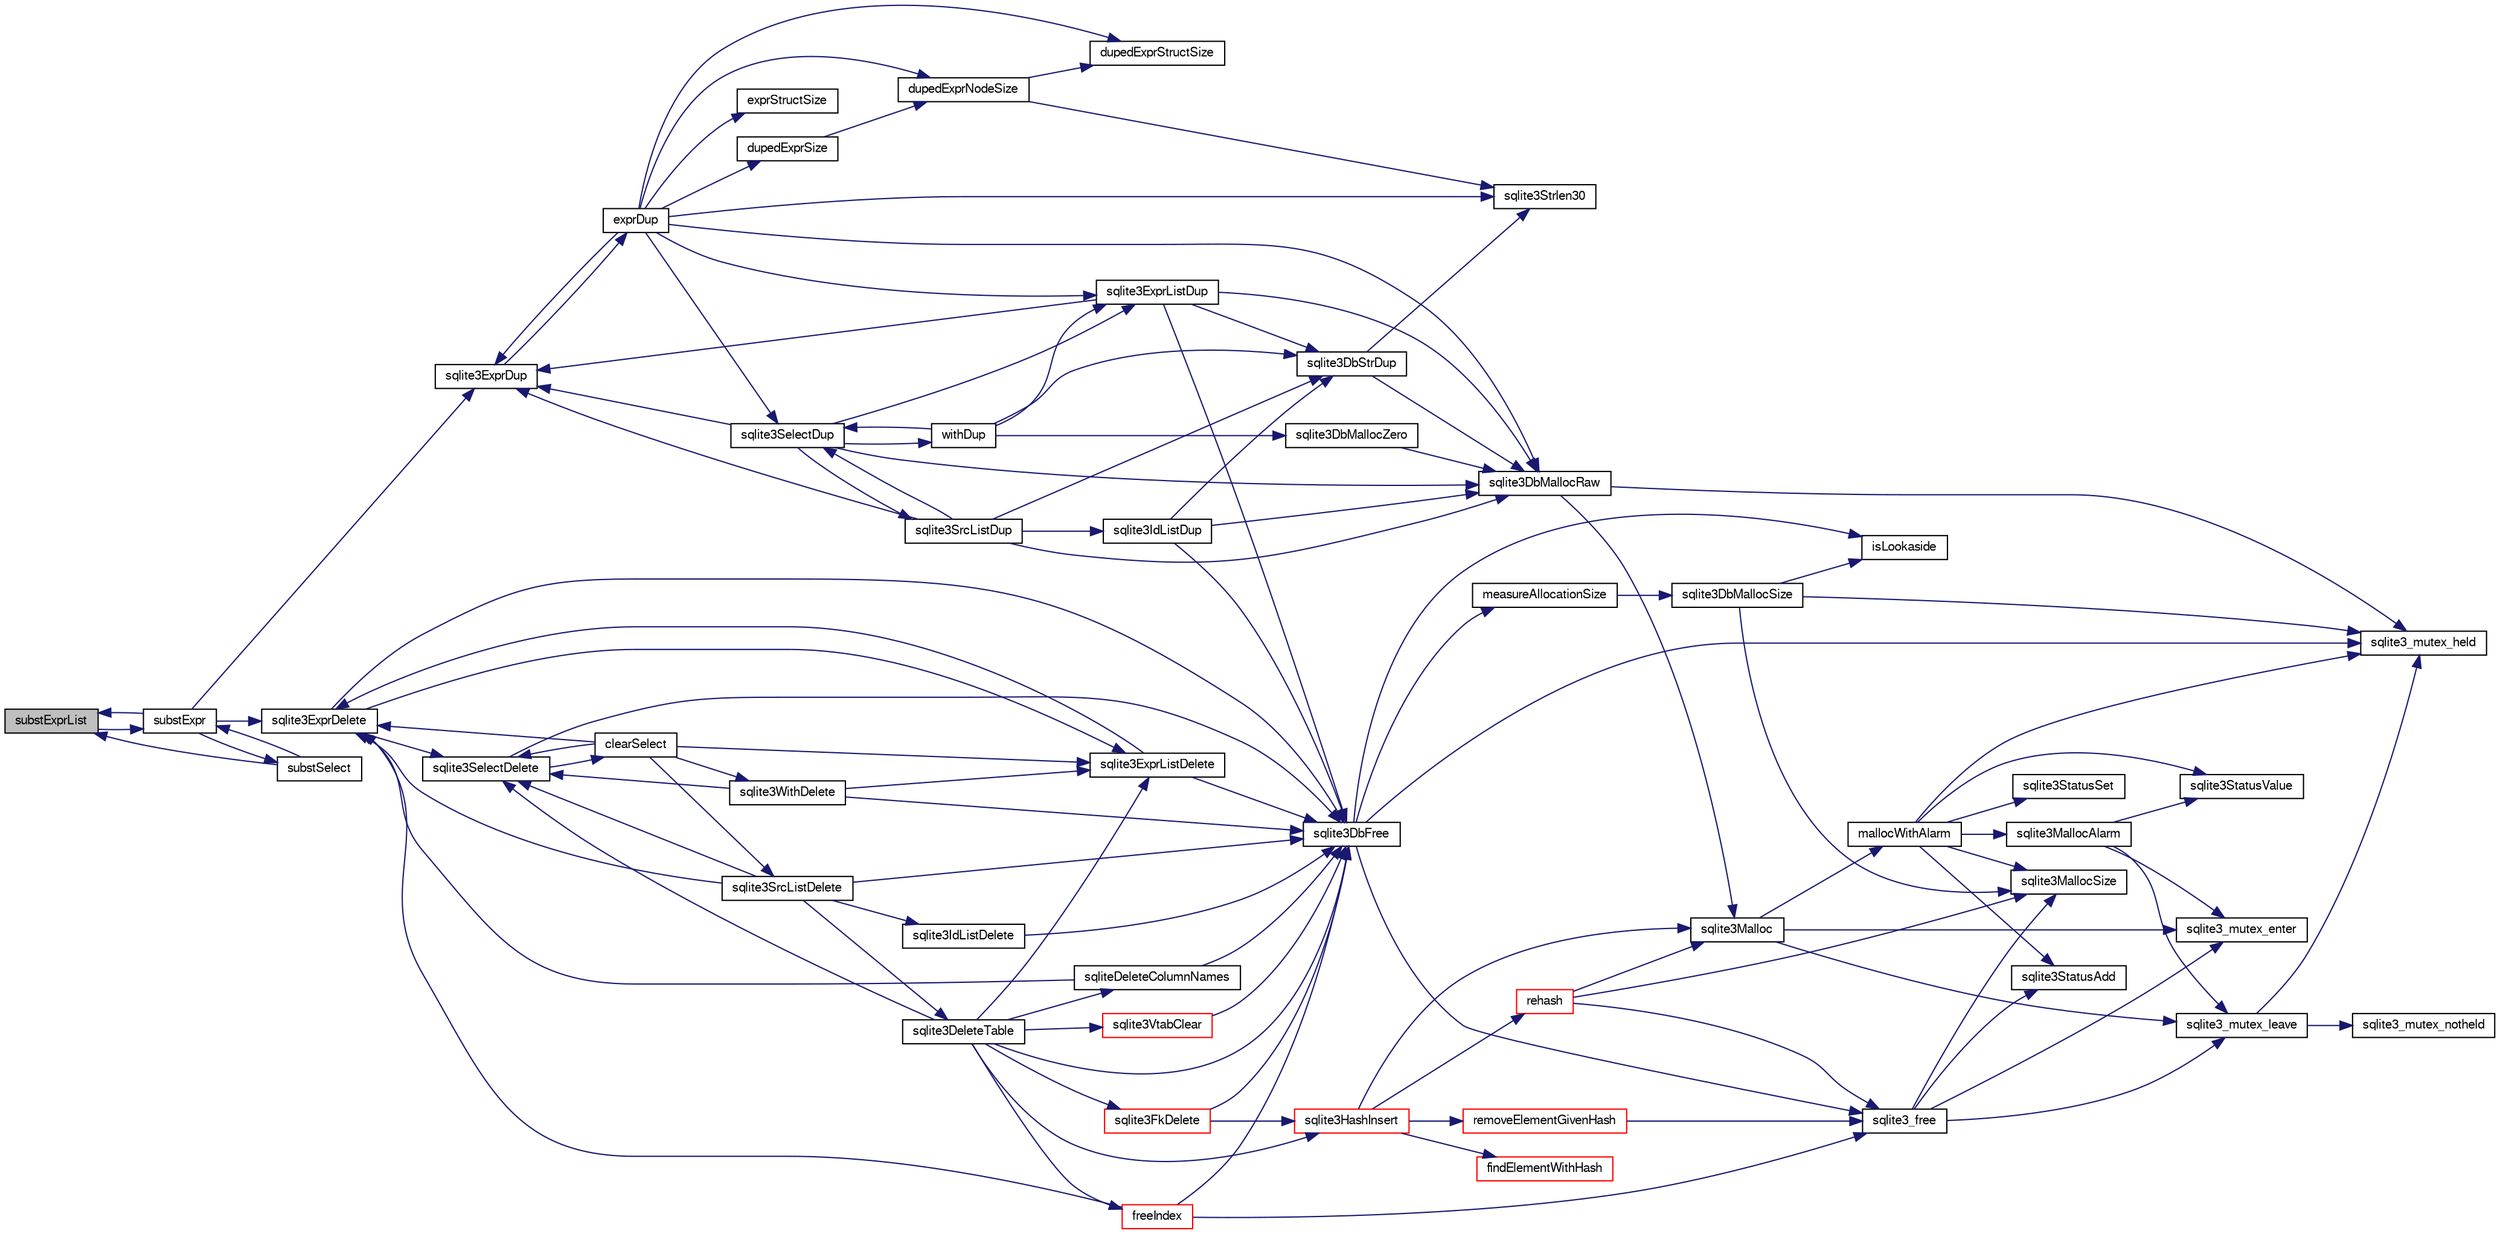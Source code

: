 digraph "substExprList"
{
  edge [fontname="FreeSans",fontsize="10",labelfontname="FreeSans",labelfontsize="10"];
  node [fontname="FreeSans",fontsize="10",shape=record];
  rankdir="LR";
  Node830587 [label="substExprList",height=0.2,width=0.4,color="black", fillcolor="grey75", style="filled", fontcolor="black"];
  Node830587 -> Node830588 [color="midnightblue",fontsize="10",style="solid",fontname="FreeSans"];
  Node830588 [label="substExpr",height=0.2,width=0.4,color="black", fillcolor="white", style="filled",URL="$sqlite3_8c.html#a7e30cc0ad46f01288c342a4e378d9484"];
  Node830588 -> Node830589 [color="midnightblue",fontsize="10",style="solid",fontname="FreeSans"];
  Node830589 [label="sqlite3ExprDup",height=0.2,width=0.4,color="black", fillcolor="white", style="filled",URL="$sqlite3_8c.html#a509095508224c9f99698d86205234209"];
  Node830589 -> Node830590 [color="midnightblue",fontsize="10",style="solid",fontname="FreeSans"];
  Node830590 [label="exprDup",height=0.2,width=0.4,color="black", fillcolor="white", style="filled",URL="$sqlite3_8c.html#a89f473c64253ae0a76749f543466a05a"];
  Node830590 -> Node830591 [color="midnightblue",fontsize="10",style="solid",fontname="FreeSans"];
  Node830591 [label="sqlite3DbMallocRaw",height=0.2,width=0.4,color="black", fillcolor="white", style="filled",URL="$sqlite3_8c.html#abbe8be0cf7175e11ddc3e2218fad924e"];
  Node830591 -> Node830592 [color="midnightblue",fontsize="10",style="solid",fontname="FreeSans"];
  Node830592 [label="sqlite3_mutex_held",height=0.2,width=0.4,color="black", fillcolor="white", style="filled",URL="$sqlite3_8c.html#acf77da68932b6bc163c5e68547ecc3e7"];
  Node830591 -> Node830593 [color="midnightblue",fontsize="10",style="solid",fontname="FreeSans"];
  Node830593 [label="sqlite3Malloc",height=0.2,width=0.4,color="black", fillcolor="white", style="filled",URL="$sqlite3_8c.html#a361a2eaa846b1885f123abe46f5d8b2b"];
  Node830593 -> Node830594 [color="midnightblue",fontsize="10",style="solid",fontname="FreeSans"];
  Node830594 [label="sqlite3_mutex_enter",height=0.2,width=0.4,color="black", fillcolor="white", style="filled",URL="$sqlite3_8c.html#a1c12cde690bd89f104de5cbad12a6bf5"];
  Node830593 -> Node830595 [color="midnightblue",fontsize="10",style="solid",fontname="FreeSans"];
  Node830595 [label="mallocWithAlarm",height=0.2,width=0.4,color="black", fillcolor="white", style="filled",URL="$sqlite3_8c.html#ab070d5cf8e48ec8a6a43cf025d48598b"];
  Node830595 -> Node830592 [color="midnightblue",fontsize="10",style="solid",fontname="FreeSans"];
  Node830595 -> Node830596 [color="midnightblue",fontsize="10",style="solid",fontname="FreeSans"];
  Node830596 [label="sqlite3StatusSet",height=0.2,width=0.4,color="black", fillcolor="white", style="filled",URL="$sqlite3_8c.html#afec7586c01fcb5ea17dc9d7725a589d9"];
  Node830595 -> Node830597 [color="midnightblue",fontsize="10",style="solid",fontname="FreeSans"];
  Node830597 [label="sqlite3StatusValue",height=0.2,width=0.4,color="black", fillcolor="white", style="filled",URL="$sqlite3_8c.html#a30b8ac296c6e200c1fa57708d52c6ef6"];
  Node830595 -> Node830598 [color="midnightblue",fontsize="10",style="solid",fontname="FreeSans"];
  Node830598 [label="sqlite3MallocAlarm",height=0.2,width=0.4,color="black", fillcolor="white", style="filled",URL="$sqlite3_8c.html#ada66988e8471d1198f3219c062377508"];
  Node830598 -> Node830597 [color="midnightblue",fontsize="10",style="solid",fontname="FreeSans"];
  Node830598 -> Node830599 [color="midnightblue",fontsize="10",style="solid",fontname="FreeSans"];
  Node830599 [label="sqlite3_mutex_leave",height=0.2,width=0.4,color="black", fillcolor="white", style="filled",URL="$sqlite3_8c.html#a5838d235601dbd3c1fa993555c6bcc93"];
  Node830599 -> Node830592 [color="midnightblue",fontsize="10",style="solid",fontname="FreeSans"];
  Node830599 -> Node830600 [color="midnightblue",fontsize="10",style="solid",fontname="FreeSans"];
  Node830600 [label="sqlite3_mutex_notheld",height=0.2,width=0.4,color="black", fillcolor="white", style="filled",URL="$sqlite3_8c.html#a83967c837c1c000d3b5adcfaa688f5dc"];
  Node830598 -> Node830594 [color="midnightblue",fontsize="10",style="solid",fontname="FreeSans"];
  Node830595 -> Node830601 [color="midnightblue",fontsize="10",style="solid",fontname="FreeSans"];
  Node830601 [label="sqlite3MallocSize",height=0.2,width=0.4,color="black", fillcolor="white", style="filled",URL="$sqlite3_8c.html#acf5d2a5f35270bafb050bd2def576955"];
  Node830595 -> Node830602 [color="midnightblue",fontsize="10",style="solid",fontname="FreeSans"];
  Node830602 [label="sqlite3StatusAdd",height=0.2,width=0.4,color="black", fillcolor="white", style="filled",URL="$sqlite3_8c.html#afa029f93586aeab4cc85360905dae9cd"];
  Node830593 -> Node830599 [color="midnightblue",fontsize="10",style="solid",fontname="FreeSans"];
  Node830590 -> Node830603 [color="midnightblue",fontsize="10",style="solid",fontname="FreeSans"];
  Node830603 [label="dupedExprSize",height=0.2,width=0.4,color="black", fillcolor="white", style="filled",URL="$sqlite3_8c.html#a9c79c04ad08e45cf19c143c6de3b634c"];
  Node830603 -> Node830604 [color="midnightblue",fontsize="10",style="solid",fontname="FreeSans"];
  Node830604 [label="dupedExprNodeSize",height=0.2,width=0.4,color="black", fillcolor="white", style="filled",URL="$sqlite3_8c.html#ad2b8ec81910e74d2a6a73250a7d82801"];
  Node830604 -> Node830605 [color="midnightblue",fontsize="10",style="solid",fontname="FreeSans"];
  Node830605 [label="dupedExprStructSize",height=0.2,width=0.4,color="black", fillcolor="white", style="filled",URL="$sqlite3_8c.html#ac6b4cf7bb7f9249aa2e5d311fe2e4998"];
  Node830604 -> Node830606 [color="midnightblue",fontsize="10",style="solid",fontname="FreeSans"];
  Node830606 [label="sqlite3Strlen30",height=0.2,width=0.4,color="black", fillcolor="white", style="filled",URL="$sqlite3_8c.html#a3dcd80ba41f1a308193dee74857b62a7"];
  Node830590 -> Node830605 [color="midnightblue",fontsize="10",style="solid",fontname="FreeSans"];
  Node830590 -> Node830606 [color="midnightblue",fontsize="10",style="solid",fontname="FreeSans"];
  Node830590 -> Node830607 [color="midnightblue",fontsize="10",style="solid",fontname="FreeSans"];
  Node830607 [label="exprStructSize",height=0.2,width=0.4,color="black", fillcolor="white", style="filled",URL="$sqlite3_8c.html#a8fe8a668c35e1c51cb67ab0e991f484e"];
  Node830590 -> Node830608 [color="midnightblue",fontsize="10",style="solid",fontname="FreeSans"];
  Node830608 [label="sqlite3SelectDup",height=0.2,width=0.4,color="black", fillcolor="white", style="filled",URL="$sqlite3_8c.html#af8a7f75590dced000c27784d90b57b87"];
  Node830608 -> Node830591 [color="midnightblue",fontsize="10",style="solid",fontname="FreeSans"];
  Node830608 -> Node830609 [color="midnightblue",fontsize="10",style="solid",fontname="FreeSans"];
  Node830609 [label="sqlite3ExprListDup",height=0.2,width=0.4,color="black", fillcolor="white", style="filled",URL="$sqlite3_8c.html#abfb0903f2fc516fcceec37b3489d528c"];
  Node830609 -> Node830591 [color="midnightblue",fontsize="10",style="solid",fontname="FreeSans"];
  Node830609 -> Node830610 [color="midnightblue",fontsize="10",style="solid",fontname="FreeSans"];
  Node830610 [label="sqlite3DbFree",height=0.2,width=0.4,color="black", fillcolor="white", style="filled",URL="$sqlite3_8c.html#ac70ab821a6607b4a1b909582dc37a069"];
  Node830610 -> Node830592 [color="midnightblue",fontsize="10",style="solid",fontname="FreeSans"];
  Node830610 -> Node830611 [color="midnightblue",fontsize="10",style="solid",fontname="FreeSans"];
  Node830611 [label="measureAllocationSize",height=0.2,width=0.4,color="black", fillcolor="white", style="filled",URL="$sqlite3_8c.html#a45731e644a22fdb756e2b6337224217a"];
  Node830611 -> Node830612 [color="midnightblue",fontsize="10",style="solid",fontname="FreeSans"];
  Node830612 [label="sqlite3DbMallocSize",height=0.2,width=0.4,color="black", fillcolor="white", style="filled",URL="$sqlite3_8c.html#aa397e5a8a03495203a0767abf0a71f86"];
  Node830612 -> Node830601 [color="midnightblue",fontsize="10",style="solid",fontname="FreeSans"];
  Node830612 -> Node830592 [color="midnightblue",fontsize="10",style="solid",fontname="FreeSans"];
  Node830612 -> Node830613 [color="midnightblue",fontsize="10",style="solid",fontname="FreeSans"];
  Node830613 [label="isLookaside",height=0.2,width=0.4,color="black", fillcolor="white", style="filled",URL="$sqlite3_8c.html#a770fa05ff9717b75e16f4d968a77b897"];
  Node830610 -> Node830613 [color="midnightblue",fontsize="10",style="solid",fontname="FreeSans"];
  Node830610 -> Node830614 [color="midnightblue",fontsize="10",style="solid",fontname="FreeSans"];
  Node830614 [label="sqlite3_free",height=0.2,width=0.4,color="black", fillcolor="white", style="filled",URL="$sqlite3_8c.html#a6552349e36a8a691af5487999ab09519"];
  Node830614 -> Node830594 [color="midnightblue",fontsize="10",style="solid",fontname="FreeSans"];
  Node830614 -> Node830602 [color="midnightblue",fontsize="10",style="solid",fontname="FreeSans"];
  Node830614 -> Node830601 [color="midnightblue",fontsize="10",style="solid",fontname="FreeSans"];
  Node830614 -> Node830599 [color="midnightblue",fontsize="10",style="solid",fontname="FreeSans"];
  Node830609 -> Node830589 [color="midnightblue",fontsize="10",style="solid",fontname="FreeSans"];
  Node830609 -> Node830615 [color="midnightblue",fontsize="10",style="solid",fontname="FreeSans"];
  Node830615 [label="sqlite3DbStrDup",height=0.2,width=0.4,color="black", fillcolor="white", style="filled",URL="$sqlite3_8c.html#a0ec4772ee6de7316ecd1e6cabb1beeef"];
  Node830615 -> Node830606 [color="midnightblue",fontsize="10",style="solid",fontname="FreeSans"];
  Node830615 -> Node830591 [color="midnightblue",fontsize="10",style="solid",fontname="FreeSans"];
  Node830608 -> Node830616 [color="midnightblue",fontsize="10",style="solid",fontname="FreeSans"];
  Node830616 [label="sqlite3SrcListDup",height=0.2,width=0.4,color="black", fillcolor="white", style="filled",URL="$sqlite3_8c.html#a915ece76ebeede6852f63a447753ef9f"];
  Node830616 -> Node830591 [color="midnightblue",fontsize="10",style="solid",fontname="FreeSans"];
  Node830616 -> Node830615 [color="midnightblue",fontsize="10",style="solid",fontname="FreeSans"];
  Node830616 -> Node830608 [color="midnightblue",fontsize="10",style="solid",fontname="FreeSans"];
  Node830616 -> Node830589 [color="midnightblue",fontsize="10",style="solid",fontname="FreeSans"];
  Node830616 -> Node830617 [color="midnightblue",fontsize="10",style="solid",fontname="FreeSans"];
  Node830617 [label="sqlite3IdListDup",height=0.2,width=0.4,color="black", fillcolor="white", style="filled",URL="$sqlite3_8c.html#ac93854367d6e355c60ac6f40f3fe69a1"];
  Node830617 -> Node830591 [color="midnightblue",fontsize="10",style="solid",fontname="FreeSans"];
  Node830617 -> Node830610 [color="midnightblue",fontsize="10",style="solid",fontname="FreeSans"];
  Node830617 -> Node830615 [color="midnightblue",fontsize="10",style="solid",fontname="FreeSans"];
  Node830608 -> Node830589 [color="midnightblue",fontsize="10",style="solid",fontname="FreeSans"];
  Node830608 -> Node830618 [color="midnightblue",fontsize="10",style="solid",fontname="FreeSans"];
  Node830618 [label="withDup",height=0.2,width=0.4,color="black", fillcolor="white", style="filled",URL="$sqlite3_8c.html#a3f4d4194e35fd64b629b1533c50ffd7a"];
  Node830618 -> Node830619 [color="midnightblue",fontsize="10",style="solid",fontname="FreeSans"];
  Node830619 [label="sqlite3DbMallocZero",height=0.2,width=0.4,color="black", fillcolor="white", style="filled",URL="$sqlite3_8c.html#a49cfebac9d6067a03442c92af73f33e4"];
  Node830619 -> Node830591 [color="midnightblue",fontsize="10",style="solid",fontname="FreeSans"];
  Node830618 -> Node830608 [color="midnightblue",fontsize="10",style="solid",fontname="FreeSans"];
  Node830618 -> Node830609 [color="midnightblue",fontsize="10",style="solid",fontname="FreeSans"];
  Node830618 -> Node830615 [color="midnightblue",fontsize="10",style="solid",fontname="FreeSans"];
  Node830590 -> Node830609 [color="midnightblue",fontsize="10",style="solid",fontname="FreeSans"];
  Node830590 -> Node830604 [color="midnightblue",fontsize="10",style="solid",fontname="FreeSans"];
  Node830590 -> Node830589 [color="midnightblue",fontsize="10",style="solid",fontname="FreeSans"];
  Node830588 -> Node830620 [color="midnightblue",fontsize="10",style="solid",fontname="FreeSans"];
  Node830620 [label="sqlite3ExprDelete",height=0.2,width=0.4,color="black", fillcolor="white", style="filled",URL="$sqlite3_8c.html#ae4e21ab5918e0428fbaa9e615dceb309"];
  Node830620 -> Node830610 [color="midnightblue",fontsize="10",style="solid",fontname="FreeSans"];
  Node830620 -> Node830621 [color="midnightblue",fontsize="10",style="solid",fontname="FreeSans"];
  Node830621 [label="sqlite3SelectDelete",height=0.2,width=0.4,color="black", fillcolor="white", style="filled",URL="$sqlite3_8c.html#a0f56959f0acac85496744f0d068854a0"];
  Node830621 -> Node830622 [color="midnightblue",fontsize="10",style="solid",fontname="FreeSans"];
  Node830622 [label="clearSelect",height=0.2,width=0.4,color="black", fillcolor="white", style="filled",URL="$sqlite3_8c.html#ac083bac4f2f02c26aa02fc24ca8c2dd9"];
  Node830622 -> Node830623 [color="midnightblue",fontsize="10",style="solid",fontname="FreeSans"];
  Node830623 [label="sqlite3ExprListDelete",height=0.2,width=0.4,color="black", fillcolor="white", style="filled",URL="$sqlite3_8c.html#ae9cd46eac81e86a04ed8c09b99fc3c10"];
  Node830623 -> Node830620 [color="midnightblue",fontsize="10",style="solid",fontname="FreeSans"];
  Node830623 -> Node830610 [color="midnightblue",fontsize="10",style="solid",fontname="FreeSans"];
  Node830622 -> Node830624 [color="midnightblue",fontsize="10",style="solid",fontname="FreeSans"];
  Node830624 [label="sqlite3SrcListDelete",height=0.2,width=0.4,color="black", fillcolor="white", style="filled",URL="$sqlite3_8c.html#acc250a3e5e7fd8889a16a9f28e3e7312"];
  Node830624 -> Node830610 [color="midnightblue",fontsize="10",style="solid",fontname="FreeSans"];
  Node830624 -> Node830625 [color="midnightblue",fontsize="10",style="solid",fontname="FreeSans"];
  Node830625 [label="sqlite3DeleteTable",height=0.2,width=0.4,color="black", fillcolor="white", style="filled",URL="$sqlite3_8c.html#a7fd3d507375a381a3807f92735318973"];
  Node830625 -> Node830626 [color="midnightblue",fontsize="10",style="solid",fontname="FreeSans"];
  Node830626 [label="sqlite3HashInsert",height=0.2,width=0.4,color="red", fillcolor="white", style="filled",URL="$sqlite3_8c.html#aebbc6c13b3c139d5f3463938f441da3d"];
  Node830626 -> Node830627 [color="midnightblue",fontsize="10",style="solid",fontname="FreeSans"];
  Node830627 [label="findElementWithHash",height=0.2,width=0.4,color="red", fillcolor="white", style="filled",URL="$sqlite3_8c.html#a75c0f574fa5d51702434c6e980d57d7f"];
  Node830626 -> Node830629 [color="midnightblue",fontsize="10",style="solid",fontname="FreeSans"];
  Node830629 [label="removeElementGivenHash",height=0.2,width=0.4,color="red", fillcolor="white", style="filled",URL="$sqlite3_8c.html#a97ff4ac3846af0f8caf5426adfa2808a"];
  Node830629 -> Node830614 [color="midnightblue",fontsize="10",style="solid",fontname="FreeSans"];
  Node830626 -> Node830593 [color="midnightblue",fontsize="10",style="solid",fontname="FreeSans"];
  Node830626 -> Node830631 [color="midnightblue",fontsize="10",style="solid",fontname="FreeSans"];
  Node830631 [label="rehash",height=0.2,width=0.4,color="red", fillcolor="white", style="filled",URL="$sqlite3_8c.html#a4851529638f6c7af16239ee6e2dcc628"];
  Node830631 -> Node830593 [color="midnightblue",fontsize="10",style="solid",fontname="FreeSans"];
  Node830631 -> Node830614 [color="midnightblue",fontsize="10",style="solid",fontname="FreeSans"];
  Node830631 -> Node830601 [color="midnightblue",fontsize="10",style="solid",fontname="FreeSans"];
  Node830625 -> Node830896 [color="midnightblue",fontsize="10",style="solid",fontname="FreeSans"];
  Node830896 [label="freeIndex",height=0.2,width=0.4,color="red", fillcolor="white", style="filled",URL="$sqlite3_8c.html#a00907c99c18d5bcb9d0b38c077146c31"];
  Node830896 -> Node830620 [color="midnightblue",fontsize="10",style="solid",fontname="FreeSans"];
  Node830896 -> Node830610 [color="midnightblue",fontsize="10",style="solid",fontname="FreeSans"];
  Node830896 -> Node830614 [color="midnightblue",fontsize="10",style="solid",fontname="FreeSans"];
  Node830625 -> Node831550 [color="midnightblue",fontsize="10",style="solid",fontname="FreeSans"];
  Node831550 [label="sqlite3FkDelete",height=0.2,width=0.4,color="red", fillcolor="white", style="filled",URL="$sqlite3_8c.html#a59a33da6c4e11d3f99b15eafdc01f013"];
  Node831550 -> Node830626 [color="midnightblue",fontsize="10",style="solid",fontname="FreeSans"];
  Node831550 -> Node830610 [color="midnightblue",fontsize="10",style="solid",fontname="FreeSans"];
  Node830625 -> Node831552 [color="midnightblue",fontsize="10",style="solid",fontname="FreeSans"];
  Node831552 [label="sqliteDeleteColumnNames",height=0.2,width=0.4,color="black", fillcolor="white", style="filled",URL="$sqlite3_8c.html#a30fd46bd85a745b908f382e5dd74c38a"];
  Node831552 -> Node830610 [color="midnightblue",fontsize="10",style="solid",fontname="FreeSans"];
  Node831552 -> Node830620 [color="midnightblue",fontsize="10",style="solid",fontname="FreeSans"];
  Node830625 -> Node830610 [color="midnightblue",fontsize="10",style="solid",fontname="FreeSans"];
  Node830625 -> Node830621 [color="midnightblue",fontsize="10",style="solid",fontname="FreeSans"];
  Node830625 -> Node830623 [color="midnightblue",fontsize="10",style="solid",fontname="FreeSans"];
  Node830625 -> Node831553 [color="midnightblue",fontsize="10",style="solid",fontname="FreeSans"];
  Node831553 [label="sqlite3VtabClear",height=0.2,width=0.4,color="red", fillcolor="white", style="filled",URL="$sqlite3_8c.html#a0690ffd2d2e58bd4ed1ce4f1e35c1ef1"];
  Node831553 -> Node830610 [color="midnightblue",fontsize="10",style="solid",fontname="FreeSans"];
  Node830624 -> Node830621 [color="midnightblue",fontsize="10",style="solid",fontname="FreeSans"];
  Node830624 -> Node830620 [color="midnightblue",fontsize="10",style="solid",fontname="FreeSans"];
  Node830624 -> Node830931 [color="midnightblue",fontsize="10",style="solid",fontname="FreeSans"];
  Node830931 [label="sqlite3IdListDelete",height=0.2,width=0.4,color="black", fillcolor="white", style="filled",URL="$sqlite3_8c.html#a38bea53ea789e86289ca600ff6010f73"];
  Node830931 -> Node830610 [color="midnightblue",fontsize="10",style="solid",fontname="FreeSans"];
  Node830622 -> Node830620 [color="midnightblue",fontsize="10",style="solid",fontname="FreeSans"];
  Node830622 -> Node830621 [color="midnightblue",fontsize="10",style="solid",fontname="FreeSans"];
  Node830622 -> Node830930 [color="midnightblue",fontsize="10",style="solid",fontname="FreeSans"];
  Node830930 [label="sqlite3WithDelete",height=0.2,width=0.4,color="black", fillcolor="white", style="filled",URL="$sqlite3_8c.html#a17d9ea3de76b5d740b422ea9b4fe3abb"];
  Node830930 -> Node830623 [color="midnightblue",fontsize="10",style="solid",fontname="FreeSans"];
  Node830930 -> Node830621 [color="midnightblue",fontsize="10",style="solid",fontname="FreeSans"];
  Node830930 -> Node830610 [color="midnightblue",fontsize="10",style="solid",fontname="FreeSans"];
  Node830621 -> Node830610 [color="midnightblue",fontsize="10",style="solid",fontname="FreeSans"];
  Node830620 -> Node830623 [color="midnightblue",fontsize="10",style="solid",fontname="FreeSans"];
  Node830588 -> Node831554 [color="midnightblue",fontsize="10",style="solid",fontname="FreeSans"];
  Node831554 [label="substSelect",height=0.2,width=0.4,color="black", fillcolor="white", style="filled",URL="$sqlite3_8c.html#ad829d8b7f675bae62ee9b1a139929f69"];
  Node831554 -> Node830587 [color="midnightblue",fontsize="10",style="solid",fontname="FreeSans"];
  Node831554 -> Node830588 [color="midnightblue",fontsize="10",style="solid",fontname="FreeSans"];
  Node830588 -> Node830587 [color="midnightblue",fontsize="10",style="solid",fontname="FreeSans"];
}
